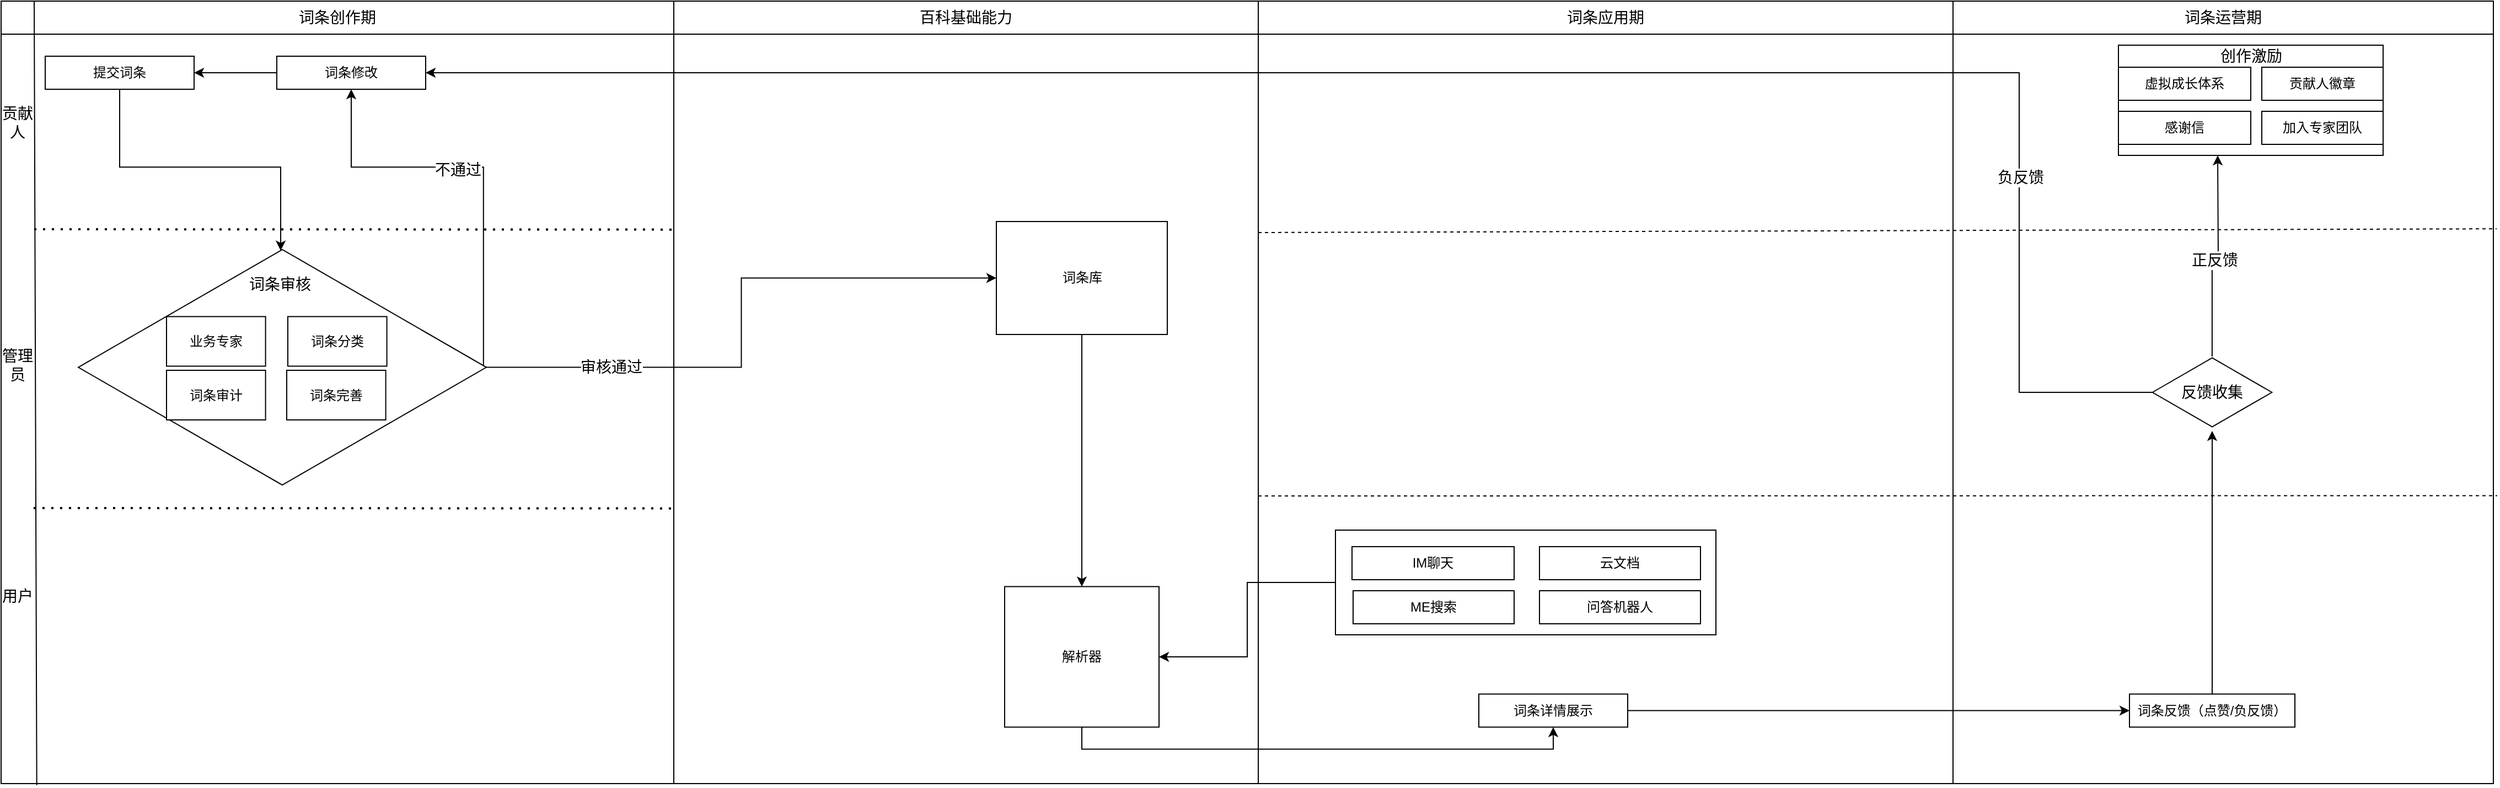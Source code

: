 <mxfile version="20.2.7" type="github">
  <diagram id="aWJN8Z28Av88h7mdpylA" name="第 1 页">
    <mxGraphModel dx="2221" dy="1025" grid="1" gridSize="10" guides="1" tooltips="1" connect="1" arrows="1" fold="1" page="1" pageScale="1" pageWidth="827" pageHeight="1169" math="0" shadow="0">
      <root>
        <mxCell id="0" />
        <mxCell id="1" parent="0" />
        <mxCell id="BVtKt6DLzAD4sJUuW1fs-55" value="" style="rounded=0;whiteSpace=wrap;html=1;" parent="1" vertex="1">
          <mxGeometry x="1890" y="290" width="490" height="710" as="geometry" />
        </mxCell>
        <mxCell id="DVyZ4jCFNixJxI_cVR2E-15" value="" style="rounded=0;whiteSpace=wrap;html=1;fontSize=14;" vertex="1" parent="1">
          <mxGeometry x="2040" y="330" width="240" height="100" as="geometry" />
        </mxCell>
        <mxCell id="ZVE0ramNpkpX6An3514g-1" value="" style="rounded=0;whiteSpace=wrap;html=1;" parent="1" vertex="1">
          <mxGeometry x="120" y="290" width="610" height="710" as="geometry" />
        </mxCell>
        <mxCell id="ZVE0ramNpkpX6An3514g-3" value="" style="rounded=0;whiteSpace=wrap;html=1;" parent="1" vertex="1">
          <mxGeometry x="730" y="290" width="530" height="710" as="geometry" />
        </mxCell>
        <mxCell id="ZVE0ramNpkpX6An3514g-4" value="" style="rounded=0;whiteSpace=wrap;html=1;" parent="1" vertex="1">
          <mxGeometry x="1260" y="290" width="630" height="710" as="geometry" />
        </mxCell>
        <mxCell id="DVyZ4jCFNixJxI_cVR2E-8" style="edgeStyle=orthogonalEdgeStyle;rounded=0;orthogonalLoop=1;jettySize=auto;html=1;entryX=0.496;entryY=0.023;entryDx=0;entryDy=0;entryPerimeter=0;fontSize=14;" edge="1" parent="1" source="ZVE0ramNpkpX6An3514g-55" target="BVtKt6DLzAD4sJUuW1fs-24">
          <mxGeometry relative="1" as="geometry" />
        </mxCell>
        <mxCell id="ZVE0ramNpkpX6An3514g-55" value="提交词条" style="rounded=0;whiteSpace=wrap;html=1;" parent="1" vertex="1">
          <mxGeometry x="160" y="340" width="135" height="30" as="geometry" />
        </mxCell>
        <mxCell id="BVtKt6DLzAD4sJUuW1fs-1" value="&lt;span style=&quot;font-size: 14px;&quot;&gt;词条创作期&lt;/span&gt;" style="rounded=0;whiteSpace=wrap;html=1;" parent="1" vertex="1">
          <mxGeometry x="120" y="290" width="610" height="30" as="geometry" />
        </mxCell>
        <mxCell id="BVtKt6DLzAD4sJUuW1fs-2" value="&lt;span style=&quot;font-size: 14px;&quot;&gt;百科基础能力&lt;/span&gt;" style="rounded=0;whiteSpace=wrap;html=1;" parent="1" vertex="1">
          <mxGeometry x="730" y="290" width="530" height="30" as="geometry" />
        </mxCell>
        <mxCell id="BVtKt6DLzAD4sJUuW1fs-6" value="" style="endArrow=none;html=1;rounded=0;fontSize=14;exitX=0.053;exitY=1.002;exitDx=0;exitDy=0;exitPerimeter=0;" parent="1" source="ZVE0ramNpkpX6An3514g-1" edge="1">
          <mxGeometry width="50" height="50" relative="1" as="geometry">
            <mxPoint x="130" y="340" as="sourcePoint" />
            <mxPoint x="150" y="290" as="targetPoint" />
          </mxGeometry>
        </mxCell>
        <mxCell id="BVtKt6DLzAD4sJUuW1fs-7" value="贡献人" style="text;html=1;strokeColor=none;fillColor=none;align=center;verticalAlign=middle;whiteSpace=wrap;rounded=0;fontSize=14;" parent="1" vertex="1">
          <mxGeometry x="120" y="360" width="30" height="80" as="geometry" />
        </mxCell>
        <mxCell id="BVtKt6DLzAD4sJUuW1fs-10" value="" style="endArrow=none;dashed=1;html=1;rounded=0;fontSize=14;entryX=1.006;entryY=0.291;entryDx=0;entryDy=0;entryPerimeter=0;" parent="1" target="BVtKt6DLzAD4sJUuW1fs-55" edge="1">
          <mxGeometry width="50" height="50" relative="1" as="geometry">
            <mxPoint x="1260" y="500" as="sourcePoint" />
            <mxPoint x="2620" y="490" as="targetPoint" />
          </mxGeometry>
        </mxCell>
        <mxCell id="BVtKt6DLzAD4sJUuW1fs-11" value="管理员" style="text;html=1;strokeColor=none;fillColor=none;align=center;verticalAlign=middle;whiteSpace=wrap;rounded=0;fontSize=14;" parent="1" vertex="1">
          <mxGeometry x="120" y="580" width="30" height="80" as="geometry" />
        </mxCell>
        <mxCell id="DVyZ4jCFNixJxI_cVR2E-11" style="edgeStyle=orthogonalEdgeStyle;rounded=0;orthogonalLoop=1;jettySize=auto;html=1;fontSize=14;" edge="1" parent="1" source="BVtKt6DLzAD4sJUuW1fs-24" target="BVtKt6DLzAD4sJUuW1fs-37">
          <mxGeometry relative="1" as="geometry" />
        </mxCell>
        <mxCell id="DVyZ4jCFNixJxI_cVR2E-12" value="审核通过" style="edgeLabel;html=1;align=center;verticalAlign=middle;resizable=0;points=[];fontSize=14;" vertex="1" connectable="0" parent="DVyZ4jCFNixJxI_cVR2E-11">
          <mxGeometry x="-0.289" y="-2" relative="1" as="geometry">
            <mxPoint x="-80" y="-3" as="offset" />
          </mxGeometry>
        </mxCell>
        <mxCell id="DVyZ4jCFNixJxI_cVR2E-13" style="edgeStyle=orthogonalEdgeStyle;rounded=0;orthogonalLoop=1;jettySize=auto;html=1;fontSize=14;exitX=0.993;exitY=0.508;exitDx=0;exitDy=0;exitPerimeter=0;" edge="1" parent="1" source="BVtKt6DLzAD4sJUuW1fs-24" target="BVtKt6DLzAD4sJUuW1fs-26">
          <mxGeometry relative="1" as="geometry" />
        </mxCell>
        <mxCell id="DVyZ4jCFNixJxI_cVR2E-14" value="不通过" style="edgeLabel;html=1;align=center;verticalAlign=middle;resizable=0;points=[];fontSize=14;" vertex="1" connectable="0" parent="DVyZ4jCFNixJxI_cVR2E-13">
          <mxGeometry x="0.108" y="2" relative="1" as="geometry">
            <mxPoint as="offset" />
          </mxGeometry>
        </mxCell>
        <mxCell id="BVtKt6DLzAD4sJUuW1fs-24" value="" style="html=1;whiteSpace=wrap;aspect=fixed;shape=isoRectangle;fontSize=14;" parent="1" vertex="1">
          <mxGeometry x="190" y="511.25" width="370" height="222.02" as="geometry" />
        </mxCell>
        <mxCell id="BVtKt6DLzAD4sJUuW1fs-12" value="" style="endArrow=none;dashed=1;html=1;rounded=0;fontSize=14;entryX=1.007;entryY=0.632;entryDx=0;entryDy=0;entryPerimeter=0;" parent="1" target="BVtKt6DLzAD4sJUuW1fs-55" edge="1">
          <mxGeometry width="50" height="50" relative="1" as="geometry">
            <mxPoint x="1260" y="739" as="sourcePoint" />
            <mxPoint x="2000" y="736" as="targetPoint" />
          </mxGeometry>
        </mxCell>
        <mxCell id="BVtKt6DLzAD4sJUuW1fs-13" value="用户" style="text;html=1;strokeColor=none;fillColor=none;align=center;verticalAlign=middle;whiteSpace=wrap;rounded=0;fontSize=14;" parent="1" vertex="1">
          <mxGeometry x="120" y="790" width="30" height="80" as="geometry" />
        </mxCell>
        <mxCell id="BVtKt6DLzAD4sJUuW1fs-33" style="edgeStyle=orthogonalEdgeStyle;rounded=0;orthogonalLoop=1;jettySize=auto;html=1;entryX=1;entryY=0.5;entryDx=0;entryDy=0;fontSize=14;" parent="1" source="BVtKt6DLzAD4sJUuW1fs-26" target="ZVE0ramNpkpX6An3514g-55" edge="1">
          <mxGeometry relative="1" as="geometry" />
        </mxCell>
        <mxCell id="BVtKt6DLzAD4sJUuW1fs-26" value="词条修改" style="rounded=0;whiteSpace=wrap;html=1;" parent="1" vertex="1">
          <mxGeometry x="370" y="340" width="135" height="30" as="geometry" />
        </mxCell>
        <mxCell id="DVyZ4jCFNixJxI_cVR2E-24" style="edgeStyle=orthogonalEdgeStyle;rounded=0;orthogonalLoop=1;jettySize=auto;html=1;fontSize=14;" edge="1" parent="1" source="BVtKt6DLzAD4sJUuW1fs-37" target="DVyZ4jCFNixJxI_cVR2E-22">
          <mxGeometry relative="1" as="geometry" />
        </mxCell>
        <mxCell id="BVtKt6DLzAD4sJUuW1fs-37" value="词条库" style="rounded=0;whiteSpace=wrap;html=1;" parent="1" vertex="1">
          <mxGeometry x="1022.5" y="490" width="155" height="102.5" as="geometry" />
        </mxCell>
        <mxCell id="BVtKt6DLzAD4sJUuW1fs-40" value="&lt;span style=&quot;font-size: 14px;&quot;&gt;词条应用期&lt;/span&gt;" style="rounded=0;whiteSpace=wrap;html=1;" parent="1" vertex="1">
          <mxGeometry x="1260" y="290" width="630" height="30" as="geometry" />
        </mxCell>
        <mxCell id="DVyZ4jCFNixJxI_cVR2E-25" style="edgeStyle=orthogonalEdgeStyle;rounded=0;orthogonalLoop=1;jettySize=auto;html=1;entryX=1;entryY=0.5;entryDx=0;entryDy=0;fontSize=14;" edge="1" parent="1" source="BVtKt6DLzAD4sJUuW1fs-44" target="DVyZ4jCFNixJxI_cVR2E-22">
          <mxGeometry relative="1" as="geometry" />
        </mxCell>
        <mxCell id="BVtKt6DLzAD4sJUuW1fs-44" value="" style="rounded=0;whiteSpace=wrap;html=1;" parent="1" vertex="1">
          <mxGeometry x="1330" y="770" width="345" height="95" as="geometry" />
        </mxCell>
        <mxCell id="BVtKt6DLzAD4sJUuW1fs-45" value="IM聊天" style="rounded=0;whiteSpace=wrap;html=1;" parent="1" vertex="1">
          <mxGeometry x="1345" y="785" width="147" height="30" as="geometry" />
        </mxCell>
        <mxCell id="BVtKt6DLzAD4sJUuW1fs-46" value="云文档" style="rounded=0;whiteSpace=wrap;html=1;" parent="1" vertex="1">
          <mxGeometry x="1515" y="785" width="146" height="30" as="geometry" />
        </mxCell>
        <mxCell id="BVtKt6DLzAD4sJUuW1fs-47" value="ME搜索" style="rounded=0;whiteSpace=wrap;html=1;" parent="1" vertex="1">
          <mxGeometry x="1346" y="825" width="146" height="30" as="geometry" />
        </mxCell>
        <mxCell id="BVtKt6DLzAD4sJUuW1fs-50" value="问答机器人" style="rounded=0;whiteSpace=wrap;html=1;" parent="1" vertex="1">
          <mxGeometry x="1515" y="825" width="146" height="30" as="geometry" />
        </mxCell>
        <mxCell id="BVtKt6DLzAD4sJUuW1fs-56" value="&lt;span style=&quot;font-size: 14px;&quot;&gt;词条运营期&lt;/span&gt;" style="rounded=0;whiteSpace=wrap;html=1;" parent="1" vertex="1">
          <mxGeometry x="1890" y="290" width="490" height="30" as="geometry" />
        </mxCell>
        <mxCell id="DVyZ4jCFNixJxI_cVR2E-29" style="edgeStyle=orthogonalEdgeStyle;rounded=0;orthogonalLoop=1;jettySize=auto;html=1;entryX=0;entryY=0.5;entryDx=0;entryDy=0;fontSize=14;" edge="1" parent="1" source="BVtKt6DLzAD4sJUuW1fs-64" target="BVtKt6DLzAD4sJUuW1fs-67">
          <mxGeometry relative="1" as="geometry" />
        </mxCell>
        <mxCell id="BVtKt6DLzAD4sJUuW1fs-64" value="词条详情展示" style="rounded=0;whiteSpace=wrap;html=1;" parent="1" vertex="1">
          <mxGeometry x="1460" y="918.75" width="135" height="30" as="geometry" />
        </mxCell>
        <mxCell id="BVtKt6DLzAD4sJUuW1fs-75" style="edgeStyle=orthogonalEdgeStyle;rounded=0;orthogonalLoop=1;jettySize=auto;html=1;entryX=0.5;entryY=1;entryDx=0;entryDy=0;fontSize=14;" parent="1" source="BVtKt6DLzAD4sJUuW1fs-67" edge="1">
          <mxGeometry relative="1" as="geometry">
            <mxPoint x="2125" y="680" as="targetPoint" />
          </mxGeometry>
        </mxCell>
        <mxCell id="BVtKt6DLzAD4sJUuW1fs-67" value="词条反馈（点赞/负反馈）" style="rounded=0;whiteSpace=wrap;html=1;" parent="1" vertex="1">
          <mxGeometry x="2050.01" y="918.75" width="150" height="30" as="geometry" />
        </mxCell>
        <mxCell id="BVtKt6DLzAD4sJUuW1fs-76" value="虚拟成长体系" style="rounded=0;whiteSpace=wrap;html=1;" parent="1" vertex="1">
          <mxGeometry x="2040" y="350" width="120" height="30" as="geometry" />
        </mxCell>
        <mxCell id="BVtKt6DLzAD4sJUuW1fs-79" style="edgeStyle=orthogonalEdgeStyle;rounded=0;orthogonalLoop=1;jettySize=auto;html=1;fontSize=14;" parent="1" source="BVtKt6DLzAD4sJUuW1fs-78" edge="1">
          <mxGeometry relative="1" as="geometry">
            <mxPoint x="2130" y="430" as="targetPoint" />
          </mxGeometry>
        </mxCell>
        <mxCell id="BVtKt6DLzAD4sJUuW1fs-80" value="正反馈" style="edgeLabel;html=1;align=center;verticalAlign=middle;resizable=0;points=[];fontSize=14;" parent="BVtKt6DLzAD4sJUuW1fs-79" vertex="1" connectable="0">
          <mxGeometry x="-0.068" y="-2" relative="1" as="geometry">
            <mxPoint as="offset" />
          </mxGeometry>
        </mxCell>
        <mxCell id="BVtKt6DLzAD4sJUuW1fs-84" style="edgeStyle=orthogonalEdgeStyle;rounded=0;orthogonalLoop=1;jettySize=auto;html=1;entryX=1;entryY=0.5;entryDx=0;entryDy=0;fontSize=14;" parent="1" source="BVtKt6DLzAD4sJUuW1fs-78" target="BVtKt6DLzAD4sJUuW1fs-26" edge="1">
          <mxGeometry relative="1" as="geometry">
            <Array as="points">
              <mxPoint x="1950" y="645" />
              <mxPoint x="1950" y="355" />
            </Array>
          </mxGeometry>
        </mxCell>
        <mxCell id="BVtKt6DLzAD4sJUuW1fs-85" value="负反馈" style="edgeLabel;html=1;align=center;verticalAlign=middle;resizable=0;points=[];fontSize=14;" parent="BVtKt6DLzAD4sJUuW1fs-84" vertex="1" connectable="0">
          <mxGeometry x="-0.659" y="-1" relative="1" as="geometry">
            <mxPoint as="offset" />
          </mxGeometry>
        </mxCell>
        <mxCell id="BVtKt6DLzAD4sJUuW1fs-78" value="反馈收集" style="html=1;whiteSpace=wrap;aspect=fixed;shape=isoRectangle;fontSize=14;" parent="1" vertex="1">
          <mxGeometry x="2070.84" y="612.5" width="108.33" height="65" as="geometry" />
        </mxCell>
        <mxCell id="DVyZ4jCFNixJxI_cVR2E-3" value="业务专家" style="rounded=0;whiteSpace=wrap;html=1;" vertex="1" parent="1">
          <mxGeometry x="270" y="576.25" width="89.8" height="45" as="geometry" />
        </mxCell>
        <mxCell id="DVyZ4jCFNixJxI_cVR2E-4" value="词条分类" style="rounded=0;whiteSpace=wrap;html=1;" vertex="1" parent="1">
          <mxGeometry x="380" y="576.25" width="89.8" height="45" as="geometry" />
        </mxCell>
        <mxCell id="DVyZ4jCFNixJxI_cVR2E-6" value="词条审计" style="rounded=0;whiteSpace=wrap;html=1;" vertex="1" parent="1">
          <mxGeometry x="270" y="625" width="89.8" height="45" as="geometry" />
        </mxCell>
        <mxCell id="DVyZ4jCFNixJxI_cVR2E-7" value="词条完善" style="rounded=0;whiteSpace=wrap;html=1;" vertex="1" parent="1">
          <mxGeometry x="379" y="625" width="89.8" height="45" as="geometry" />
        </mxCell>
        <mxCell id="DVyZ4jCFNixJxI_cVR2E-10" value="词条审核" style="text;html=1;strokeColor=none;fillColor=none;align=center;verticalAlign=middle;whiteSpace=wrap;rounded=0;fontSize=14;" vertex="1" parent="1">
          <mxGeometry x="337.48" y="530" width="71.68" height="33.75" as="geometry" />
        </mxCell>
        <mxCell id="DVyZ4jCFNixJxI_cVR2E-16" value="贡献人徽章" style="rounded=0;whiteSpace=wrap;html=1;" vertex="1" parent="1">
          <mxGeometry x="2170" y="350" width="110" height="30" as="geometry" />
        </mxCell>
        <mxCell id="DVyZ4jCFNixJxI_cVR2E-18" value="感谢信" style="rounded=0;whiteSpace=wrap;html=1;" vertex="1" parent="1">
          <mxGeometry x="2040" y="390" width="120" height="30" as="geometry" />
        </mxCell>
        <mxCell id="DVyZ4jCFNixJxI_cVR2E-19" value="加入专家团队" style="rounded=0;whiteSpace=wrap;html=1;" vertex="1" parent="1">
          <mxGeometry x="2170" y="390" width="110" height="30" as="geometry" />
        </mxCell>
        <mxCell id="DVyZ4jCFNixJxI_cVR2E-21" value="创作激励" style="text;html=1;strokeColor=none;fillColor=none;align=center;verticalAlign=middle;whiteSpace=wrap;rounded=0;fontSize=14;" vertex="1" parent="1">
          <mxGeometry x="2101.5" y="330" width="117" height="20" as="geometry" />
        </mxCell>
        <mxCell id="DVyZ4jCFNixJxI_cVR2E-26" style="edgeStyle=orthogonalEdgeStyle;rounded=0;orthogonalLoop=1;jettySize=auto;html=1;entryX=0.5;entryY=1;entryDx=0;entryDy=0;fontSize=14;exitX=0.5;exitY=1;exitDx=0;exitDy=0;" edge="1" parent="1" source="DVyZ4jCFNixJxI_cVR2E-22" target="BVtKt6DLzAD4sJUuW1fs-64">
          <mxGeometry relative="1" as="geometry" />
        </mxCell>
        <mxCell id="DVyZ4jCFNixJxI_cVR2E-22" value="解析器" style="rounded=0;whiteSpace=wrap;html=1;" vertex="1" parent="1">
          <mxGeometry x="1030" y="821.25" width="140" height="127.5" as="geometry" />
        </mxCell>
        <mxCell id="DVyZ4jCFNixJxI_cVR2E-27" value="" style="endArrow=none;dashed=1;html=1;dashPattern=1 3;strokeWidth=2;rounded=0;fontSize=14;entryX=0.001;entryY=0.292;entryDx=0;entryDy=0;entryPerimeter=0;" edge="1" parent="1" target="ZVE0ramNpkpX6An3514g-3">
          <mxGeometry width="50" height="50" relative="1" as="geometry">
            <mxPoint x="150" y="497" as="sourcePoint" />
            <mxPoint x="200" y="470" as="targetPoint" />
          </mxGeometry>
        </mxCell>
        <mxCell id="DVyZ4jCFNixJxI_cVR2E-28" value="" style="endArrow=none;dashed=1;html=1;dashPattern=1 3;strokeWidth=2;rounded=0;fontSize=14;entryX=0.001;entryY=0.292;entryDx=0;entryDy=0;entryPerimeter=0;" edge="1" parent="1">
          <mxGeometry width="50" height="50" relative="1" as="geometry">
            <mxPoint x="149.47" y="750" as="sourcePoint" />
            <mxPoint x="730.0" y="750.32" as="targetPoint" />
          </mxGeometry>
        </mxCell>
      </root>
    </mxGraphModel>
  </diagram>
</mxfile>
